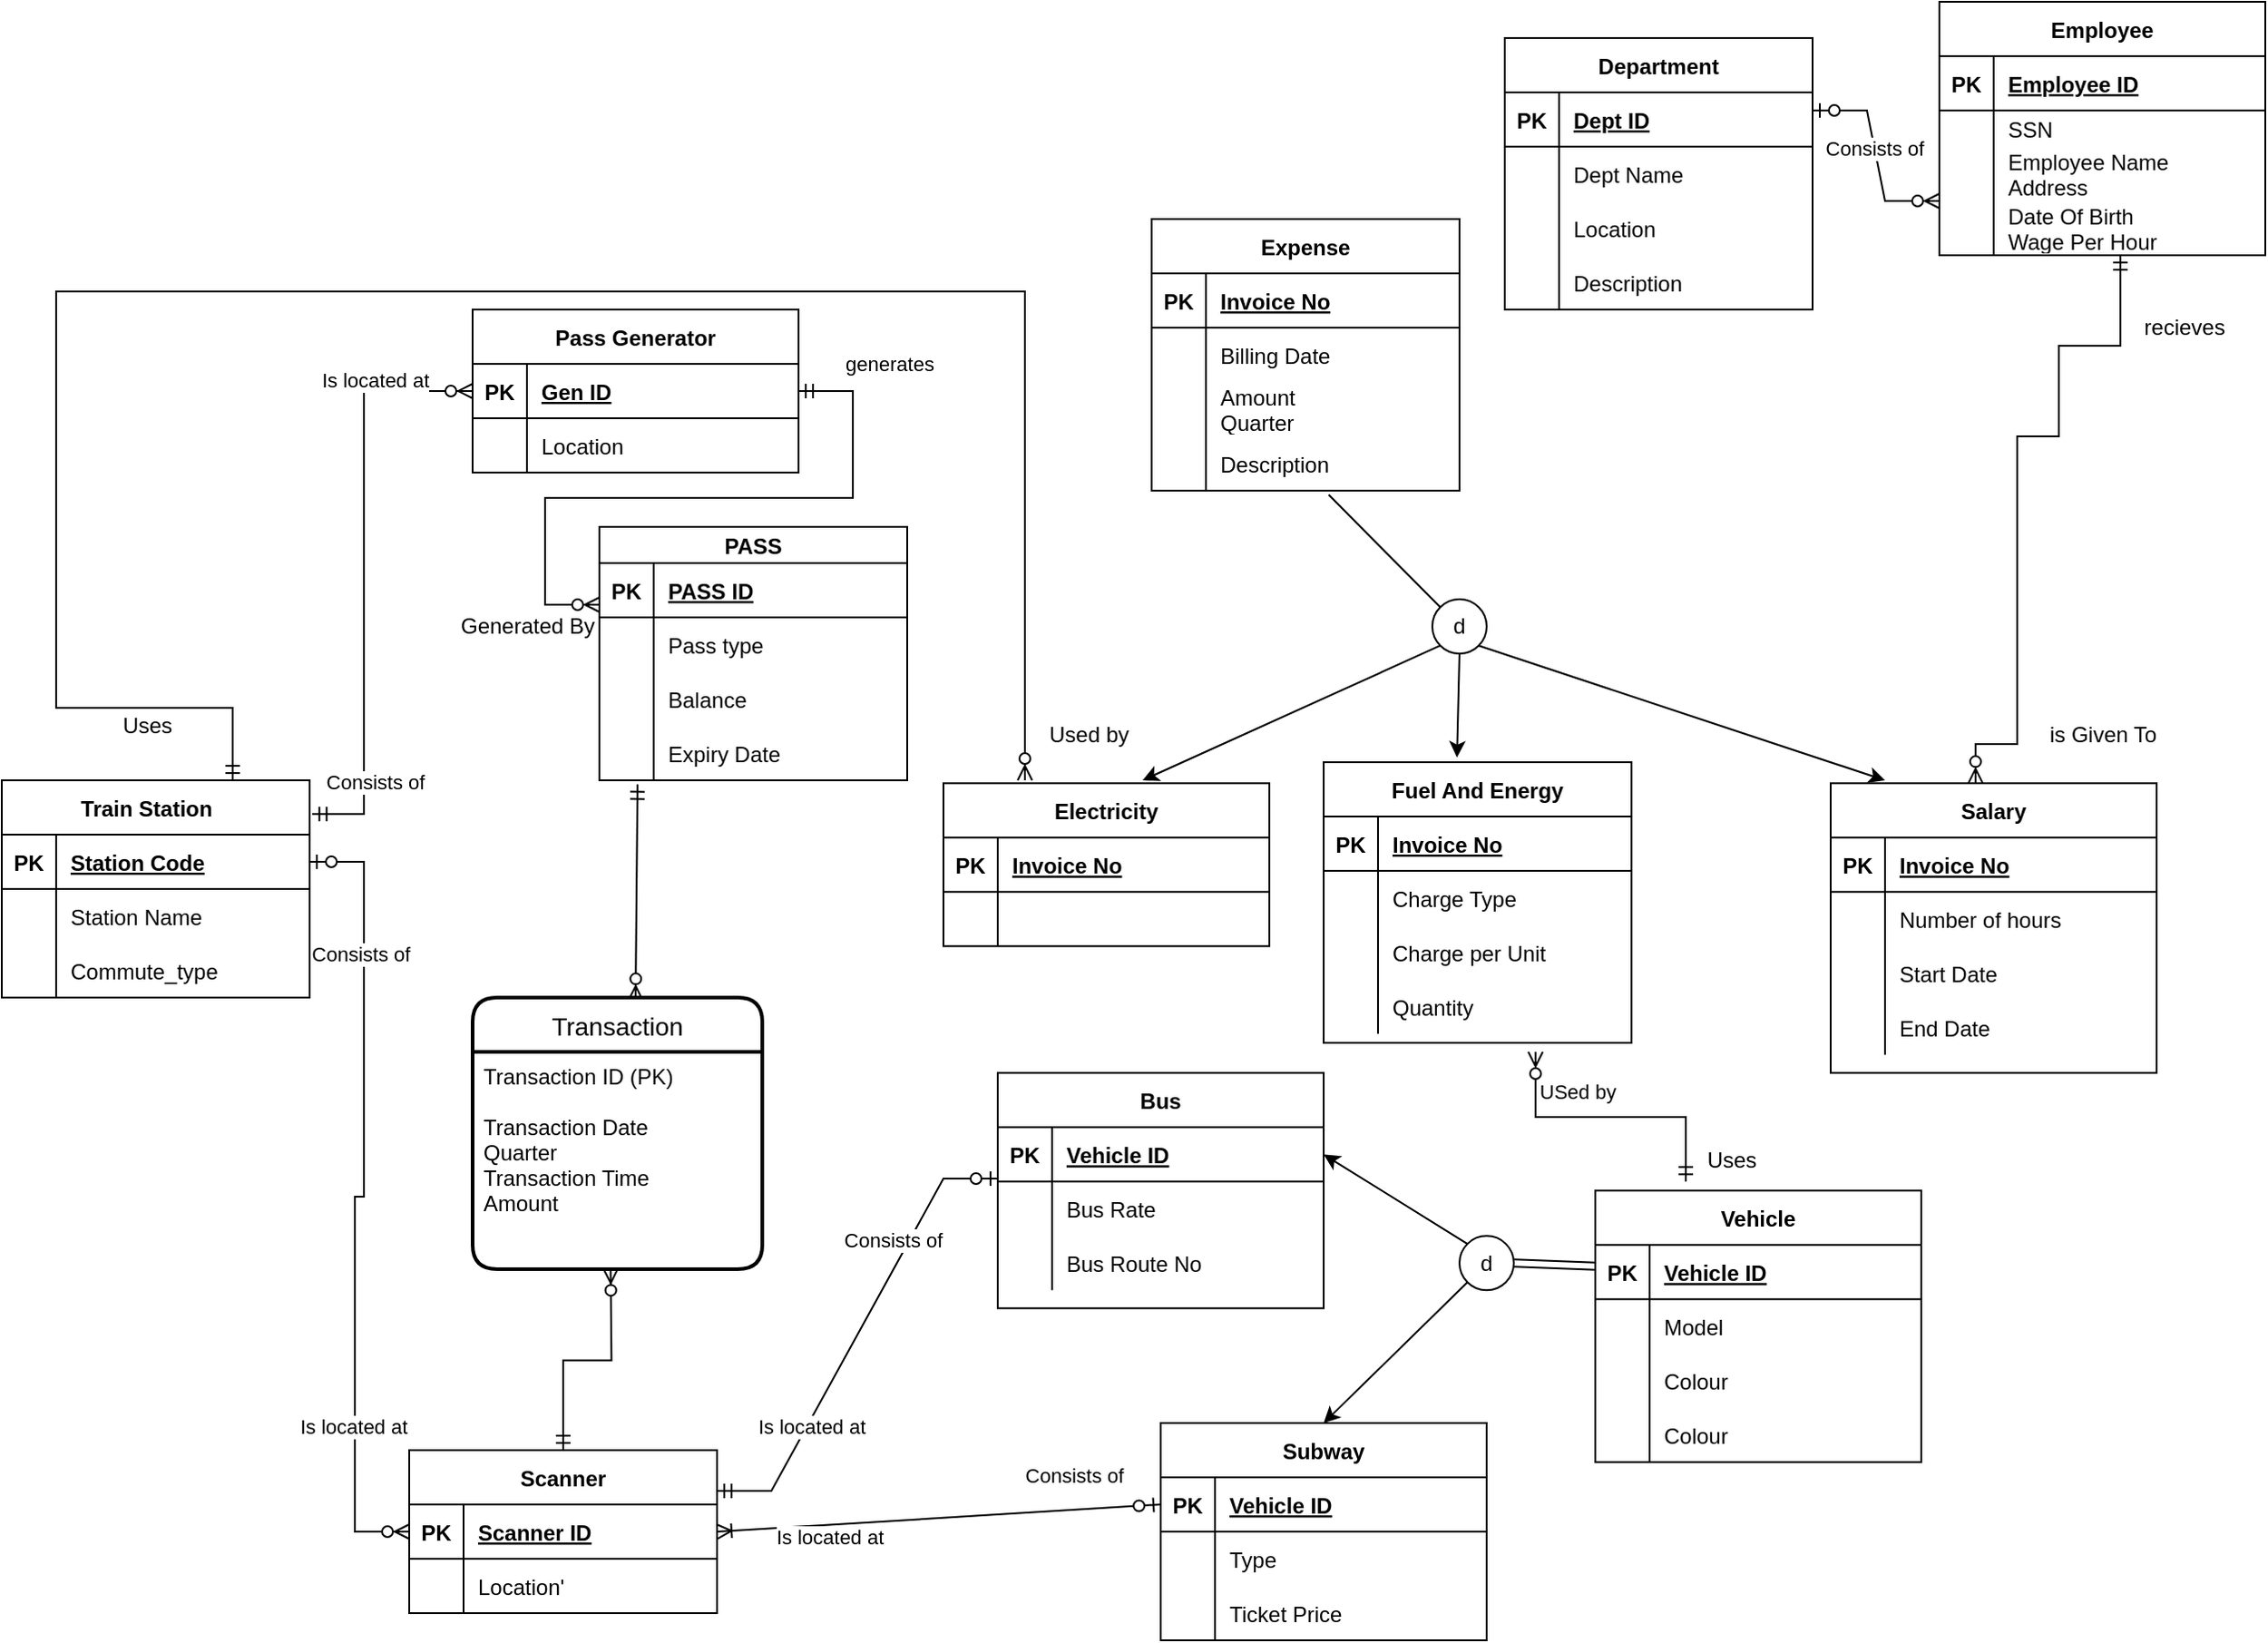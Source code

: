 <mxfile version="20.3.0" type="device"><diagram id="MUtLKr3-20ZVtyqjq_wn" name="Page-1"><mxGraphModel dx="1483" dy="2004" grid="1" gridSize="10" guides="1" tooltips="1" connect="1" arrows="1" fold="1" page="1" pageScale="1" pageWidth="850" pageHeight="1100" math="0" shadow="0"><root><mxCell id="0"/><mxCell id="1" parent="0"/><mxCell id="1leDtYwcJjPpXZIJ79AP-65" value="" style="edgeStyle=entityRelationEdgeStyle;fontSize=12;html=1;endArrow=ERzeroToMany;startArrow=ERzeroToOne;rounded=0;exitX=1;exitY=0.5;exitDx=0;exitDy=0;entryX=0;entryY=0.5;entryDx=0;entryDy=0;" edge="1" parent="1" target="1leDtYwcJjPpXZIJ79AP-230" source="1leDtYwcJjPpXZIJ79AP-217"><mxGeometry width="100" height="100" relative="1" as="geometry"><mxPoint x="110" y="-598.33" as="sourcePoint"/><mxPoint x="270" y="-310" as="targetPoint"/></mxGeometry></mxCell><mxCell id="1leDtYwcJjPpXZIJ79AP-66" value="" style="edgeStyle=entityRelationEdgeStyle;fontSize=12;html=1;endArrow=ERzeroToMany;startArrow=ERmandOne;rounded=0;exitX=1;exitY=0.5;exitDx=0;exitDy=0;" edge="1" parent="1" source="1leDtYwcJjPpXZIJ79AP-284"><mxGeometry width="100" height="100" relative="1" as="geometry"><mxPoint x="460" y="-728.33" as="sourcePoint"/><mxPoint x="360" y="-727" as="targetPoint"/></mxGeometry></mxCell><mxCell id="1leDtYwcJjPpXZIJ79AP-318" value="generates" style="edgeLabel;html=1;align=center;verticalAlign=middle;resizable=0;points=[];" vertex="1" connectable="0" parent="1leDtYwcJjPpXZIJ79AP-66"><mxGeometry x="-0.827" relative="1" as="geometry"><mxPoint x="20" y="-15" as="offset"/></mxGeometry></mxCell><mxCell id="1leDtYwcJjPpXZIJ79AP-68" value="" style="edgeStyle=orthogonalEdgeStyle;fontSize=12;html=1;endArrow=ERzeroToMany;startArrow=ERmandOne;rounded=0;entryX=0.566;entryY=0.99;entryDx=0;entryDy=0;exitX=0.5;exitY=0;exitDx=0;exitDy=0;entryPerimeter=0;" edge="1" parent="1" source="1leDtYwcJjPpXZIJ79AP-229"><mxGeometry width="100" height="100" relative="1" as="geometry"><mxPoint x="380" y="-350" as="sourcePoint"/><mxPoint x="366.22" y="-360.3" as="targetPoint"/></mxGeometry></mxCell><mxCell id="1leDtYwcJjPpXZIJ79AP-69" value="" style="edgeStyle=elbowEdgeStyle;fontSize=12;html=1;endArrow=ERzeroToMany;startArrow=ERmandOne;rounded=0;exitX=1.008;exitY=0.155;exitDx=0;exitDy=0;exitPerimeter=0;entryX=0;entryY=0.5;entryDx=0;entryDy=0;" edge="1" parent="1" target="1leDtYwcJjPpXZIJ79AP-284" source="1leDtYwcJjPpXZIJ79AP-216"><mxGeometry width="100" height="100" relative="1" as="geometry"><mxPoint x="110" y="-618.33" as="sourcePoint"/><mxPoint x="360" y="-738.33" as="targetPoint"/><Array as="points"><mxPoint x="230" y="-730"/><mxPoint x="320" y="-738.33"/><mxPoint x="300" y="-748.33"/><mxPoint x="210" y="-678.33"/></Array></mxGeometry></mxCell><mxCell id="1leDtYwcJjPpXZIJ79AP-316" value="Consists of" style="edgeLabel;html=1;align=center;verticalAlign=middle;resizable=0;points=[];" vertex="1" connectable="0" parent="1leDtYwcJjPpXZIJ79AP-69"><mxGeometry x="-0.801" y="-6" relative="1" as="geometry"><mxPoint y="-14" as="offset"/></mxGeometry></mxCell><mxCell id="1leDtYwcJjPpXZIJ79AP-317" value="Is located at" style="edgeLabel;html=1;align=center;verticalAlign=middle;resizable=0;points=[];" vertex="1" connectable="0" parent="1leDtYwcJjPpXZIJ79AP-69"><mxGeometry x="0.664" y="6" relative="1" as="geometry"><mxPoint as="offset"/></mxGeometry></mxCell><mxCell id="1leDtYwcJjPpXZIJ79AP-72" value="" style="edgeStyle=entityRelationEdgeStyle;fontSize=12;html=1;endArrow=ERzeroToOne;startArrow=ERmandOne;rounded=0;exitX=1;exitY=0.25;exitDx=0;exitDy=0;" edge="1" parent="1" source="1leDtYwcJjPpXZIJ79AP-229"><mxGeometry width="100" height="100" relative="1" as="geometry"><mxPoint x="430" y="-378.33" as="sourcePoint"/><mxPoint x="580" y="-410" as="targetPoint"/></mxGeometry></mxCell><mxCell id="1leDtYwcJjPpXZIJ79AP-73" value="" style="fontSize=12;html=1;endArrow=ERoneToMany;startArrow=ERzeroToOne;rounded=0;exitX=0;exitY=0.5;exitDx=0;exitDy=0;entryX=1;entryY=0.5;entryDx=0;entryDy=0;" edge="1" parent="1" source="1leDtYwcJjPpXZIJ79AP-257" target="1leDtYwcJjPpXZIJ79AP-230"><mxGeometry width="100" height="100" relative="1" as="geometry"><mxPoint x="700" y="-328.33" as="sourcePoint"/><mxPoint x="430" y="-358.33" as="targetPoint"/></mxGeometry></mxCell><mxCell id="1leDtYwcJjPpXZIJ79AP-74" value="d" style="ellipse;whiteSpace=wrap;html=1;aspect=fixed;" vertex="1" parent="1"><mxGeometry x="835" y="-378.33" width="30" height="30" as="geometry"/></mxCell><mxCell id="1leDtYwcJjPpXZIJ79AP-75" value="" style="endArrow=classic;html=1;rounded=0;exitX=0;exitY=0;exitDx=0;exitDy=0;entryX=1;entryY=0.5;entryDx=0;entryDy=0;" edge="1" parent="1" source="1leDtYwcJjPpXZIJ79AP-74" target="1leDtYwcJjPpXZIJ79AP-270"><mxGeometry width="50" height="50" relative="1" as="geometry"><mxPoint x="560" y="-488.33" as="sourcePoint"/><mxPoint x="800" y="-448.33" as="targetPoint"/></mxGeometry></mxCell><mxCell id="1leDtYwcJjPpXZIJ79AP-76" value="" style="endArrow=classic;html=1;rounded=0;exitX=0;exitY=1;exitDx=0;exitDy=0;entryX=0.5;entryY=0;entryDx=0;entryDy=0;" edge="1" parent="1" source="1leDtYwcJjPpXZIJ79AP-74" target="1leDtYwcJjPpXZIJ79AP-256"><mxGeometry width="50" height="50" relative="1" as="geometry"><mxPoint x="844.393" y="-388.937" as="sourcePoint"/><mxPoint x="780" y="-280" as="targetPoint"/></mxGeometry></mxCell><mxCell id="1leDtYwcJjPpXZIJ79AP-77" value="" style="shape=link;html=1;rounded=0;exitX=1;exitY=0.5;exitDx=0;exitDy=0;" edge="1" parent="1" source="1leDtYwcJjPpXZIJ79AP-74" target="1leDtYwcJjPpXZIJ79AP-243"><mxGeometry width="100" relative="1" as="geometry"><mxPoint x="530" y="-518.33" as="sourcePoint"/><mxPoint x="910" y="-388.33" as="targetPoint"/></mxGeometry></mxCell><mxCell id="1leDtYwcJjPpXZIJ79AP-84" style="edgeStyle=elbowEdgeStyle;rounded=0;orthogonalLoop=1;jettySize=auto;html=1;exitX=0.5;exitY=1;exitDx=0;exitDy=0;" edge="1" parent="1"><mxGeometry relative="1" as="geometry"><mxPoint x="1070" y="-590" as="sourcePoint"/><mxPoint x="1069.857" y="-590" as="targetPoint"/></mxGeometry></mxCell><mxCell id="1leDtYwcJjPpXZIJ79AP-85" value="" style="edgeStyle=orthogonalEdgeStyle;fontSize=12;html=1;endArrow=ERzeroToMany;startArrow=ERmandOne;rounded=0;" edge="1" parent="1" source="1leDtYwcJjPpXZIJ79AP-120" target="1leDtYwcJjPpXZIJ79AP-174"><mxGeometry width="100" height="100" relative="1" as="geometry"><mxPoint x="1200" y="-910" as="sourcePoint"/><mxPoint x="1130" y="-630" as="targetPoint"/><Array as="points"><mxPoint x="1200" y="-870"/><mxPoint x="1166" y="-870"/><mxPoint x="1166" y="-820"/><mxPoint x="1143" y="-820"/><mxPoint x="1143" y="-650"/><mxPoint x="1120" y="-650"/></Array></mxGeometry></mxCell><mxCell id="1leDtYwcJjPpXZIJ79AP-86" value="d" style="ellipse;whiteSpace=wrap;html=1;aspect=fixed;" vertex="1" parent="1"><mxGeometry x="820" y="-730" width="30" height="30" as="geometry"/></mxCell><mxCell id="1leDtYwcJjPpXZIJ79AP-87" value="" style="endArrow=classic;html=1;rounded=0;exitX=0.5;exitY=1;exitDx=0;exitDy=0;entryX=0.433;entryY=-0.017;entryDx=0;entryDy=0;entryPerimeter=0;" edge="1" parent="1" source="1leDtYwcJjPpXZIJ79AP-86" target="1leDtYwcJjPpXZIJ79AP-161"><mxGeometry width="50" height="50" relative="1" as="geometry"><mxPoint x="1080" y="-760" as="sourcePoint"/><mxPoint x="850" y="-630" as="targetPoint"/></mxGeometry></mxCell><mxCell id="1leDtYwcJjPpXZIJ79AP-88" value="" style="endArrow=classic;html=1;rounded=0;exitX=0;exitY=1;exitDx=0;exitDy=0;" edge="1" parent="1" source="1leDtYwcJjPpXZIJ79AP-86"><mxGeometry width="50" height="50" relative="1" as="geometry"><mxPoint x="1080" y="-760" as="sourcePoint"/><mxPoint x="660" y="-630" as="targetPoint"/></mxGeometry></mxCell><mxCell id="1leDtYwcJjPpXZIJ79AP-89" value="" style="endArrow=classic;html=1;rounded=0;exitX=1;exitY=1;exitDx=0;exitDy=0;entryX=0.5;entryY=0;entryDx=0;entryDy=0;" edge="1" parent="1" source="1leDtYwcJjPpXZIJ79AP-86"><mxGeometry width="50" height="50" relative="1" as="geometry"><mxPoint x="845" y="-690" as="sourcePoint"/><mxPoint x="1070" y="-630" as="targetPoint"/></mxGeometry></mxCell><mxCell id="1leDtYwcJjPpXZIJ79AP-90" value="" style="endArrow=none;html=1;rounded=0;entryX=0.575;entryY=1.076;entryDx=0;entryDy=0;entryPerimeter=0;exitX=0;exitY=0;exitDx=0;exitDy=0;" edge="1" parent="1" source="1leDtYwcJjPpXZIJ79AP-86" target="1leDtYwcJjPpXZIJ79AP-145"><mxGeometry width="50" height="50" relative="1" as="geometry"><mxPoint x="780" y="-720" as="sourcePoint"/><mxPoint x="840" y="-790" as="targetPoint"/></mxGeometry></mxCell><mxCell id="1leDtYwcJjPpXZIJ79AP-91" value="" style="edgeStyle=orthogonalEdgeStyle;fontSize=12;html=1;endArrow=ERzeroToMany;startArrow=ERmandOne;rounded=0;exitX=0.75;exitY=0;exitDx=0;exitDy=0;entryX=0.25;entryY=0;entryDx=0;entryDy=0;" edge="1" parent="1" source="1leDtYwcJjPpXZIJ79AP-216"><mxGeometry width="100" height="100" relative="1" as="geometry"><mxPoint x="60" y="-628.33" as="sourcePoint"/><mxPoint x="595" y="-630" as="targetPoint"/><Array as="points"><mxPoint x="158" y="-670"/><mxPoint x="60" y="-670"/><mxPoint x="60" y="-900"/><mxPoint x="595" y="-900"/></Array></mxGeometry></mxCell><mxCell id="1leDtYwcJjPpXZIJ79AP-92" value="" style="fontSize=12;html=1;endArrow=ERzeroToMany;startArrow=ERmandOne;rounded=0;edgeStyle=elbowEdgeStyle;elbow=vertical;" edge="1" parent="1"><mxGeometry width="100" height="100" relative="1" as="geometry"><mxPoint x="960" y="-408.33" as="sourcePoint"/><mxPoint x="877" y="-480" as="targetPoint"/></mxGeometry></mxCell><mxCell id="1leDtYwcJjPpXZIJ79AP-312" value="USed by" style="edgeLabel;html=1;align=center;verticalAlign=middle;resizable=0;points=[];" vertex="1" connectable="0" parent="1leDtYwcJjPpXZIJ79AP-92"><mxGeometry x="0.712" y="-5" relative="1" as="geometry"><mxPoint x="18" as="offset"/></mxGeometry></mxCell><mxCell id="1leDtYwcJjPpXZIJ79AP-93" value="" style="edgeStyle=entityRelationEdgeStyle;fontSize=12;html=1;endArrow=ERzeroToMany;startArrow=ERzeroToOne;rounded=0;elbow=vertical;exitX=1;exitY=0.5;exitDx=0;exitDy=0;entryX=0;entryY=0.75;entryDx=0;entryDy=0;" edge="1" parent="1"><mxGeometry width="100" height="100" relative="1" as="geometry"><mxPoint x="1030" y="-1000" as="sourcePoint"/><mxPoint x="1100" y="-950" as="targetPoint"/></mxGeometry></mxCell><mxCell id="1leDtYwcJjPpXZIJ79AP-309" value="Consists of" style="edgeLabel;html=1;align=center;verticalAlign=middle;resizable=0;points=[];" vertex="1" connectable="0" parent="1leDtYwcJjPpXZIJ79AP-93"><mxGeometry x="-0.075" relative="1" as="geometry"><mxPoint as="offset"/></mxGeometry></mxCell><mxCell id="1leDtYwcJjPpXZIJ79AP-94" value="" style="fontSize=12;html=1;endArrow=ERzeroToMany;startArrow=ERmandOne;rounded=0;entryX=0.5;entryY=0;entryDx=0;entryDy=0;exitX=0.124;exitY=1.076;exitDx=0;exitDy=0;exitPerimeter=0;" edge="1" parent="1" source="1leDtYwcJjPpXZIJ79AP-306"><mxGeometry width="100" height="100" relative="1" as="geometry"><mxPoint x="485" y="-588.33" as="sourcePoint"/><mxPoint x="380" y="-508.33" as="targetPoint"/></mxGeometry></mxCell><mxCell id="1leDtYwcJjPpXZIJ79AP-97" value="Department" style="shape=table;startSize=30;container=1;collapsible=1;childLayout=tableLayout;fixedRows=1;rowLines=0;fontStyle=1;align=center;resizeLast=1;" vertex="1" parent="1"><mxGeometry x="860" y="-1040" width="170" height="150" as="geometry"/></mxCell><mxCell id="1leDtYwcJjPpXZIJ79AP-98" value="" style="shape=tableRow;horizontal=0;startSize=0;swimlaneHead=0;swimlaneBody=0;fillColor=none;collapsible=0;dropTarget=0;points=[[0,0.5],[1,0.5]];portConstraint=eastwest;top=0;left=0;right=0;bottom=1;" vertex="1" parent="1leDtYwcJjPpXZIJ79AP-97"><mxGeometry y="30" width="170" height="30" as="geometry"/></mxCell><mxCell id="1leDtYwcJjPpXZIJ79AP-99" value="PK" style="shape=partialRectangle;connectable=0;fillColor=none;top=0;left=0;bottom=0;right=0;fontStyle=1;overflow=hidden;" vertex="1" parent="1leDtYwcJjPpXZIJ79AP-98"><mxGeometry width="30" height="30" as="geometry"><mxRectangle width="30" height="30" as="alternateBounds"/></mxGeometry></mxCell><mxCell id="1leDtYwcJjPpXZIJ79AP-100" value="Dept ID" style="shape=partialRectangle;connectable=0;fillColor=none;top=0;left=0;bottom=0;right=0;align=left;spacingLeft=6;fontStyle=5;overflow=hidden;" vertex="1" parent="1leDtYwcJjPpXZIJ79AP-98"><mxGeometry x="30" width="140" height="30" as="geometry"><mxRectangle width="140" height="30" as="alternateBounds"/></mxGeometry></mxCell><mxCell id="1leDtYwcJjPpXZIJ79AP-101" value="" style="shape=tableRow;horizontal=0;startSize=0;swimlaneHead=0;swimlaneBody=0;fillColor=none;collapsible=0;dropTarget=0;points=[[0,0.5],[1,0.5]];portConstraint=eastwest;top=0;left=0;right=0;bottom=0;" vertex="1" parent="1leDtYwcJjPpXZIJ79AP-97"><mxGeometry y="60" width="170" height="30" as="geometry"/></mxCell><mxCell id="1leDtYwcJjPpXZIJ79AP-102" value="" style="shape=partialRectangle;connectable=0;fillColor=none;top=0;left=0;bottom=0;right=0;editable=1;overflow=hidden;" vertex="1" parent="1leDtYwcJjPpXZIJ79AP-101"><mxGeometry width="30" height="30" as="geometry"><mxRectangle width="30" height="30" as="alternateBounds"/></mxGeometry></mxCell><mxCell id="1leDtYwcJjPpXZIJ79AP-103" value="Dept Name" style="shape=partialRectangle;connectable=0;fillColor=none;top=0;left=0;bottom=0;right=0;align=left;spacingLeft=6;overflow=hidden;" vertex="1" parent="1leDtYwcJjPpXZIJ79AP-101"><mxGeometry x="30" width="140" height="30" as="geometry"><mxRectangle width="140" height="30" as="alternateBounds"/></mxGeometry></mxCell><mxCell id="1leDtYwcJjPpXZIJ79AP-104" value="" style="shape=tableRow;horizontal=0;startSize=0;swimlaneHead=0;swimlaneBody=0;fillColor=none;collapsible=0;dropTarget=0;points=[[0,0.5],[1,0.5]];portConstraint=eastwest;top=0;left=0;right=0;bottom=0;" vertex="1" parent="1leDtYwcJjPpXZIJ79AP-97"><mxGeometry y="90" width="170" height="30" as="geometry"/></mxCell><mxCell id="1leDtYwcJjPpXZIJ79AP-105" value="" style="shape=partialRectangle;connectable=0;fillColor=none;top=0;left=0;bottom=0;right=0;editable=1;overflow=hidden;" vertex="1" parent="1leDtYwcJjPpXZIJ79AP-104"><mxGeometry width="30" height="30" as="geometry"><mxRectangle width="30" height="30" as="alternateBounds"/></mxGeometry></mxCell><mxCell id="1leDtYwcJjPpXZIJ79AP-106" value="Location" style="shape=partialRectangle;connectable=0;fillColor=none;top=0;left=0;bottom=0;right=0;align=left;spacingLeft=6;overflow=hidden;" vertex="1" parent="1leDtYwcJjPpXZIJ79AP-104"><mxGeometry x="30" width="140" height="30" as="geometry"><mxRectangle width="140" height="30" as="alternateBounds"/></mxGeometry></mxCell><mxCell id="1leDtYwcJjPpXZIJ79AP-107" value="" style="shape=tableRow;horizontal=0;startSize=0;swimlaneHead=0;swimlaneBody=0;fillColor=none;collapsible=0;dropTarget=0;points=[[0,0.5],[1,0.5]];portConstraint=eastwest;top=0;left=0;right=0;bottom=0;" vertex="1" parent="1leDtYwcJjPpXZIJ79AP-97"><mxGeometry y="120" width="170" height="30" as="geometry"/></mxCell><mxCell id="1leDtYwcJjPpXZIJ79AP-108" value="" style="shape=partialRectangle;connectable=0;fillColor=none;top=0;left=0;bottom=0;right=0;editable=1;overflow=hidden;" vertex="1" parent="1leDtYwcJjPpXZIJ79AP-107"><mxGeometry width="30" height="30" as="geometry"><mxRectangle width="30" height="30" as="alternateBounds"/></mxGeometry></mxCell><mxCell id="1leDtYwcJjPpXZIJ79AP-109" value="Description" style="shape=partialRectangle;connectable=0;fillColor=none;top=0;left=0;bottom=0;right=0;align=left;spacingLeft=6;overflow=hidden;" vertex="1" parent="1leDtYwcJjPpXZIJ79AP-107"><mxGeometry x="30" width="140" height="30" as="geometry"><mxRectangle width="140" height="30" as="alternateBounds"/></mxGeometry></mxCell><mxCell id="1leDtYwcJjPpXZIJ79AP-110" value="Employee" style="shape=table;startSize=30;container=1;collapsible=1;childLayout=tableLayout;fixedRows=1;rowLines=0;fontStyle=1;align=center;resizeLast=1;" vertex="1" parent="1"><mxGeometry x="1100" y="-1060" width="180" height="140" as="geometry"/></mxCell><mxCell id="1leDtYwcJjPpXZIJ79AP-111" value="" style="shape=tableRow;horizontal=0;startSize=0;swimlaneHead=0;swimlaneBody=0;fillColor=none;collapsible=0;dropTarget=0;points=[[0,0.5],[1,0.5]];portConstraint=eastwest;top=0;left=0;right=0;bottom=1;" vertex="1" parent="1leDtYwcJjPpXZIJ79AP-110"><mxGeometry y="30" width="180" height="30" as="geometry"/></mxCell><mxCell id="1leDtYwcJjPpXZIJ79AP-112" value="PK" style="shape=partialRectangle;connectable=0;fillColor=none;top=0;left=0;bottom=0;right=0;fontStyle=1;overflow=hidden;" vertex="1" parent="1leDtYwcJjPpXZIJ79AP-111"><mxGeometry width="30" height="30" as="geometry"><mxRectangle width="30" height="30" as="alternateBounds"/></mxGeometry></mxCell><mxCell id="1leDtYwcJjPpXZIJ79AP-113" value="Employee ID" style="shape=partialRectangle;connectable=0;fillColor=none;top=0;left=0;bottom=0;right=0;align=left;spacingLeft=6;fontStyle=5;overflow=hidden;" vertex="1" parent="1leDtYwcJjPpXZIJ79AP-111"><mxGeometry x="30" width="150" height="30" as="geometry"><mxRectangle width="150" height="30" as="alternateBounds"/></mxGeometry></mxCell><mxCell id="1leDtYwcJjPpXZIJ79AP-114" value="" style="shape=tableRow;horizontal=0;startSize=0;swimlaneHead=0;swimlaneBody=0;fillColor=none;collapsible=0;dropTarget=0;points=[[0,0.5],[1,0.5]];portConstraint=eastwest;top=0;left=0;right=0;bottom=0;" vertex="1" parent="1leDtYwcJjPpXZIJ79AP-110"><mxGeometry y="60" width="180" height="20" as="geometry"/></mxCell><mxCell id="1leDtYwcJjPpXZIJ79AP-115" value="" style="shape=partialRectangle;connectable=0;fillColor=none;top=0;left=0;bottom=0;right=0;editable=1;overflow=hidden;" vertex="1" parent="1leDtYwcJjPpXZIJ79AP-114"><mxGeometry width="30" height="20" as="geometry"><mxRectangle width="30" height="20" as="alternateBounds"/></mxGeometry></mxCell><mxCell id="1leDtYwcJjPpXZIJ79AP-116" value="SSN" style="shape=partialRectangle;connectable=0;fillColor=none;top=0;left=0;bottom=0;right=0;align=left;spacingLeft=6;overflow=hidden;" vertex="1" parent="1leDtYwcJjPpXZIJ79AP-114"><mxGeometry x="30" width="150" height="20" as="geometry"><mxRectangle width="150" height="20" as="alternateBounds"/></mxGeometry></mxCell><mxCell id="1leDtYwcJjPpXZIJ79AP-117" value="" style="shape=tableRow;horizontal=0;startSize=0;swimlaneHead=0;swimlaneBody=0;fillColor=none;collapsible=0;dropTarget=0;points=[[0,0.5],[1,0.5]];portConstraint=eastwest;top=0;left=0;right=0;bottom=0;" vertex="1" parent="1leDtYwcJjPpXZIJ79AP-110"><mxGeometry y="80" width="180" height="30" as="geometry"/></mxCell><mxCell id="1leDtYwcJjPpXZIJ79AP-118" value="" style="shape=partialRectangle;connectable=0;fillColor=none;top=0;left=0;bottom=0;right=0;editable=1;overflow=hidden;" vertex="1" parent="1leDtYwcJjPpXZIJ79AP-117"><mxGeometry width="30" height="30" as="geometry"><mxRectangle width="30" height="30" as="alternateBounds"/></mxGeometry></mxCell><mxCell id="1leDtYwcJjPpXZIJ79AP-119" value="Employee Name&#10;Address" style="shape=partialRectangle;connectable=0;fillColor=none;top=0;left=0;bottom=0;right=0;align=left;spacingLeft=6;overflow=hidden;" vertex="1" parent="1leDtYwcJjPpXZIJ79AP-117"><mxGeometry x="30" width="150" height="30" as="geometry"><mxRectangle width="150" height="30" as="alternateBounds"/></mxGeometry></mxCell><mxCell id="1leDtYwcJjPpXZIJ79AP-120" value="" style="shape=tableRow;horizontal=0;startSize=0;swimlaneHead=0;swimlaneBody=0;fillColor=none;collapsible=0;dropTarget=0;points=[[0,0.5],[1,0.5]];portConstraint=eastwest;top=0;left=0;right=0;bottom=0;" vertex="1" parent="1leDtYwcJjPpXZIJ79AP-110"><mxGeometry y="110" width="180" height="30" as="geometry"/></mxCell><mxCell id="1leDtYwcJjPpXZIJ79AP-121" value="" style="shape=partialRectangle;connectable=0;fillColor=none;top=0;left=0;bottom=0;right=0;editable=1;overflow=hidden;" vertex="1" parent="1leDtYwcJjPpXZIJ79AP-120"><mxGeometry width="30" height="30" as="geometry"><mxRectangle width="30" height="30" as="alternateBounds"/></mxGeometry></mxCell><mxCell id="1leDtYwcJjPpXZIJ79AP-122" value="Date Of Birth&#10;Wage Per Hour" style="shape=partialRectangle;connectable=0;fillColor=none;top=0;left=0;bottom=0;right=0;align=left;spacingLeft=6;overflow=hidden;" vertex="1" parent="1leDtYwcJjPpXZIJ79AP-120"><mxGeometry x="30" width="150" height="30" as="geometry"><mxRectangle width="150" height="30" as="alternateBounds"/></mxGeometry></mxCell><mxCell id="1leDtYwcJjPpXZIJ79AP-135" value="Expense" style="shape=table;startSize=30;container=1;collapsible=1;childLayout=tableLayout;fixedRows=1;rowLines=0;fontStyle=1;align=center;resizeLast=1;" vertex="1" parent="1"><mxGeometry x="665" y="-940" width="170" height="150" as="geometry"/></mxCell><mxCell id="1leDtYwcJjPpXZIJ79AP-136" value="" style="shape=tableRow;horizontal=0;startSize=0;swimlaneHead=0;swimlaneBody=0;fillColor=none;collapsible=0;dropTarget=0;points=[[0,0.5],[1,0.5]];portConstraint=eastwest;top=0;left=0;right=0;bottom=1;" vertex="1" parent="1leDtYwcJjPpXZIJ79AP-135"><mxGeometry y="30" width="170" height="30" as="geometry"/></mxCell><mxCell id="1leDtYwcJjPpXZIJ79AP-137" value="PK" style="shape=partialRectangle;connectable=0;fillColor=none;top=0;left=0;bottom=0;right=0;fontStyle=1;overflow=hidden;" vertex="1" parent="1leDtYwcJjPpXZIJ79AP-136"><mxGeometry width="30" height="30" as="geometry"><mxRectangle width="30" height="30" as="alternateBounds"/></mxGeometry></mxCell><mxCell id="1leDtYwcJjPpXZIJ79AP-138" value="Invoice No" style="shape=partialRectangle;connectable=0;fillColor=none;top=0;left=0;bottom=0;right=0;align=left;spacingLeft=6;fontStyle=5;overflow=hidden;" vertex="1" parent="1leDtYwcJjPpXZIJ79AP-136"><mxGeometry x="30" width="140" height="30" as="geometry"><mxRectangle width="140" height="30" as="alternateBounds"/></mxGeometry></mxCell><mxCell id="1leDtYwcJjPpXZIJ79AP-139" value="" style="shape=tableRow;horizontal=0;startSize=0;swimlaneHead=0;swimlaneBody=0;fillColor=none;collapsible=0;dropTarget=0;points=[[0,0.5],[1,0.5]];portConstraint=eastwest;top=0;left=0;right=0;bottom=0;" vertex="1" parent="1leDtYwcJjPpXZIJ79AP-135"><mxGeometry y="60" width="170" height="30" as="geometry"/></mxCell><mxCell id="1leDtYwcJjPpXZIJ79AP-140" value="" style="shape=partialRectangle;connectable=0;fillColor=none;top=0;left=0;bottom=0;right=0;editable=1;overflow=hidden;" vertex="1" parent="1leDtYwcJjPpXZIJ79AP-139"><mxGeometry width="30" height="30" as="geometry"><mxRectangle width="30" height="30" as="alternateBounds"/></mxGeometry></mxCell><mxCell id="1leDtYwcJjPpXZIJ79AP-141" value="Billing Date" style="shape=partialRectangle;connectable=0;fillColor=none;top=0;left=0;bottom=0;right=0;align=left;spacingLeft=6;overflow=hidden;" vertex="1" parent="1leDtYwcJjPpXZIJ79AP-139"><mxGeometry x="30" width="140" height="30" as="geometry"><mxRectangle width="140" height="30" as="alternateBounds"/></mxGeometry></mxCell><mxCell id="1leDtYwcJjPpXZIJ79AP-142" value="" style="shape=tableRow;horizontal=0;startSize=0;swimlaneHead=0;swimlaneBody=0;fillColor=none;collapsible=0;dropTarget=0;points=[[0,0.5],[1,0.5]];portConstraint=eastwest;top=0;left=0;right=0;bottom=0;" vertex="1" parent="1leDtYwcJjPpXZIJ79AP-135"><mxGeometry y="90" width="170" height="30" as="geometry"/></mxCell><mxCell id="1leDtYwcJjPpXZIJ79AP-143" value="" style="shape=partialRectangle;connectable=0;fillColor=none;top=0;left=0;bottom=0;right=0;editable=1;overflow=hidden;" vertex="1" parent="1leDtYwcJjPpXZIJ79AP-142"><mxGeometry width="30" height="30" as="geometry"><mxRectangle width="30" height="30" as="alternateBounds"/></mxGeometry></mxCell><mxCell id="1leDtYwcJjPpXZIJ79AP-144" value="Amount&#10;Quarter" style="shape=partialRectangle;connectable=0;fillColor=none;top=0;left=0;bottom=0;right=0;align=left;spacingLeft=6;overflow=hidden;" vertex="1" parent="1leDtYwcJjPpXZIJ79AP-142"><mxGeometry x="30" width="140" height="30" as="geometry"><mxRectangle width="140" height="30" as="alternateBounds"/></mxGeometry></mxCell><mxCell id="1leDtYwcJjPpXZIJ79AP-145" value="" style="shape=tableRow;horizontal=0;startSize=0;swimlaneHead=0;swimlaneBody=0;fillColor=none;collapsible=0;dropTarget=0;points=[[0,0.5],[1,0.5]];portConstraint=eastwest;top=0;left=0;right=0;bottom=0;" vertex="1" parent="1leDtYwcJjPpXZIJ79AP-135"><mxGeometry y="120" width="170" height="30" as="geometry"/></mxCell><mxCell id="1leDtYwcJjPpXZIJ79AP-146" value="" style="shape=partialRectangle;connectable=0;fillColor=none;top=0;left=0;bottom=0;right=0;editable=1;overflow=hidden;" vertex="1" parent="1leDtYwcJjPpXZIJ79AP-145"><mxGeometry width="30" height="30" as="geometry"><mxRectangle width="30" height="30" as="alternateBounds"/></mxGeometry></mxCell><mxCell id="1leDtYwcJjPpXZIJ79AP-147" value="Description" style="shape=partialRectangle;connectable=0;fillColor=none;top=0;left=0;bottom=0;right=0;align=left;spacingLeft=6;overflow=hidden;" vertex="1" parent="1leDtYwcJjPpXZIJ79AP-145"><mxGeometry x="30" width="140" height="30" as="geometry"><mxRectangle width="140" height="30" as="alternateBounds"/></mxGeometry></mxCell><mxCell id="1leDtYwcJjPpXZIJ79AP-148" value="Electricity" style="shape=table;startSize=30;container=1;collapsible=1;childLayout=tableLayout;fixedRows=1;rowLines=0;fontStyle=1;align=center;resizeLast=1;" vertex="1" parent="1"><mxGeometry x="550" y="-628.33" width="180" height="90" as="geometry"/></mxCell><mxCell id="1leDtYwcJjPpXZIJ79AP-149" value="" style="shape=tableRow;horizontal=0;startSize=0;swimlaneHead=0;swimlaneBody=0;fillColor=none;collapsible=0;dropTarget=0;points=[[0,0.5],[1,0.5]];portConstraint=eastwest;top=0;left=0;right=0;bottom=1;" vertex="1" parent="1leDtYwcJjPpXZIJ79AP-148"><mxGeometry y="30" width="180" height="30" as="geometry"/></mxCell><mxCell id="1leDtYwcJjPpXZIJ79AP-150" value="PK" style="shape=partialRectangle;connectable=0;fillColor=none;top=0;left=0;bottom=0;right=0;fontStyle=1;overflow=hidden;" vertex="1" parent="1leDtYwcJjPpXZIJ79AP-149"><mxGeometry width="30" height="30" as="geometry"><mxRectangle width="30" height="30" as="alternateBounds"/></mxGeometry></mxCell><mxCell id="1leDtYwcJjPpXZIJ79AP-151" value="Invoice No" style="shape=partialRectangle;connectable=0;fillColor=none;top=0;left=0;bottom=0;right=0;align=left;spacingLeft=6;fontStyle=5;overflow=hidden;" vertex="1" parent="1leDtYwcJjPpXZIJ79AP-149"><mxGeometry x="30" width="150" height="30" as="geometry"><mxRectangle width="150" height="30" as="alternateBounds"/></mxGeometry></mxCell><mxCell id="1leDtYwcJjPpXZIJ79AP-152" value="" style="shape=tableRow;horizontal=0;startSize=0;swimlaneHead=0;swimlaneBody=0;fillColor=none;collapsible=0;dropTarget=0;points=[[0,0.5],[1,0.5]];portConstraint=eastwest;top=0;left=0;right=0;bottom=0;" vertex="1" parent="1leDtYwcJjPpXZIJ79AP-148"><mxGeometry y="60" width="180" height="30" as="geometry"/></mxCell><mxCell id="1leDtYwcJjPpXZIJ79AP-153" value="" style="shape=partialRectangle;connectable=0;fillColor=none;top=0;left=0;bottom=0;right=0;editable=1;overflow=hidden;" vertex="1" parent="1leDtYwcJjPpXZIJ79AP-152"><mxGeometry width="30" height="30" as="geometry"><mxRectangle width="30" height="30" as="alternateBounds"/></mxGeometry></mxCell><mxCell id="1leDtYwcJjPpXZIJ79AP-154" value="" style="shape=partialRectangle;connectable=0;fillColor=none;top=0;left=0;bottom=0;right=0;align=left;spacingLeft=6;overflow=hidden;" vertex="1" parent="1leDtYwcJjPpXZIJ79AP-152"><mxGeometry x="30" width="150" height="30" as="geometry"><mxRectangle width="150" height="30" as="alternateBounds"/></mxGeometry></mxCell><mxCell id="1leDtYwcJjPpXZIJ79AP-161" value="Fuel And Energy" style="shape=table;startSize=30;container=1;collapsible=1;childLayout=tableLayout;fixedRows=1;rowLines=0;fontStyle=1;align=center;resizeLast=1;" vertex="1" parent="1"><mxGeometry x="760" y="-640" width="170" height="155" as="geometry"/></mxCell><mxCell id="1leDtYwcJjPpXZIJ79AP-162" value="" style="shape=tableRow;horizontal=0;startSize=0;swimlaneHead=0;swimlaneBody=0;fillColor=none;collapsible=0;dropTarget=0;points=[[0,0.5],[1,0.5]];portConstraint=eastwest;top=0;left=0;right=0;bottom=1;" vertex="1" parent="1leDtYwcJjPpXZIJ79AP-161"><mxGeometry y="30" width="170" height="30" as="geometry"/></mxCell><mxCell id="1leDtYwcJjPpXZIJ79AP-163" value="PK" style="shape=partialRectangle;connectable=0;fillColor=none;top=0;left=0;bottom=0;right=0;fontStyle=1;overflow=hidden;" vertex="1" parent="1leDtYwcJjPpXZIJ79AP-162"><mxGeometry width="30" height="30" as="geometry"><mxRectangle width="30" height="30" as="alternateBounds"/></mxGeometry></mxCell><mxCell id="1leDtYwcJjPpXZIJ79AP-164" value="Invoice No" style="shape=partialRectangle;connectable=0;fillColor=none;top=0;left=0;bottom=0;right=0;align=left;spacingLeft=6;fontStyle=5;overflow=hidden;" vertex="1" parent="1leDtYwcJjPpXZIJ79AP-162"><mxGeometry x="30" width="140" height="30" as="geometry"><mxRectangle width="140" height="30" as="alternateBounds"/></mxGeometry></mxCell><mxCell id="1leDtYwcJjPpXZIJ79AP-165" value="" style="shape=tableRow;horizontal=0;startSize=0;swimlaneHead=0;swimlaneBody=0;fillColor=none;collapsible=0;dropTarget=0;points=[[0,0.5],[1,0.5]];portConstraint=eastwest;top=0;left=0;right=0;bottom=0;" vertex="1" parent="1leDtYwcJjPpXZIJ79AP-161"><mxGeometry y="60" width="170" height="30" as="geometry"/></mxCell><mxCell id="1leDtYwcJjPpXZIJ79AP-166" value="" style="shape=partialRectangle;connectable=0;fillColor=none;top=0;left=0;bottom=0;right=0;editable=1;overflow=hidden;" vertex="1" parent="1leDtYwcJjPpXZIJ79AP-165"><mxGeometry width="30" height="30" as="geometry"><mxRectangle width="30" height="30" as="alternateBounds"/></mxGeometry></mxCell><mxCell id="1leDtYwcJjPpXZIJ79AP-167" value="Charge Type" style="shape=partialRectangle;connectable=0;fillColor=none;top=0;left=0;bottom=0;right=0;align=left;spacingLeft=6;overflow=hidden;" vertex="1" parent="1leDtYwcJjPpXZIJ79AP-165"><mxGeometry x="30" width="140" height="30" as="geometry"><mxRectangle width="140" height="30" as="alternateBounds"/></mxGeometry></mxCell><mxCell id="1leDtYwcJjPpXZIJ79AP-168" value="" style="shape=tableRow;horizontal=0;startSize=0;swimlaneHead=0;swimlaneBody=0;fillColor=none;collapsible=0;dropTarget=0;points=[[0,0.5],[1,0.5]];portConstraint=eastwest;top=0;left=0;right=0;bottom=0;" vertex="1" parent="1leDtYwcJjPpXZIJ79AP-161"><mxGeometry y="90" width="170" height="30" as="geometry"/></mxCell><mxCell id="1leDtYwcJjPpXZIJ79AP-169" value="" style="shape=partialRectangle;connectable=0;fillColor=none;top=0;left=0;bottom=0;right=0;editable=1;overflow=hidden;" vertex="1" parent="1leDtYwcJjPpXZIJ79AP-168"><mxGeometry width="30" height="30" as="geometry"><mxRectangle width="30" height="30" as="alternateBounds"/></mxGeometry></mxCell><mxCell id="1leDtYwcJjPpXZIJ79AP-170" value="Charge per Unit" style="shape=partialRectangle;connectable=0;fillColor=none;top=0;left=0;bottom=0;right=0;align=left;spacingLeft=6;overflow=hidden;" vertex="1" parent="1leDtYwcJjPpXZIJ79AP-168"><mxGeometry x="30" width="140" height="30" as="geometry"><mxRectangle width="140" height="30" as="alternateBounds"/></mxGeometry></mxCell><mxCell id="1leDtYwcJjPpXZIJ79AP-171" value="" style="shape=tableRow;horizontal=0;startSize=0;swimlaneHead=0;swimlaneBody=0;fillColor=none;collapsible=0;dropTarget=0;points=[[0,0.5],[1,0.5]];portConstraint=eastwest;top=0;left=0;right=0;bottom=0;" vertex="1" parent="1leDtYwcJjPpXZIJ79AP-161"><mxGeometry y="120" width="170" height="30" as="geometry"/></mxCell><mxCell id="1leDtYwcJjPpXZIJ79AP-172" value="" style="shape=partialRectangle;connectable=0;fillColor=none;top=0;left=0;bottom=0;right=0;editable=1;overflow=hidden;" vertex="1" parent="1leDtYwcJjPpXZIJ79AP-171"><mxGeometry width="30" height="30" as="geometry"><mxRectangle width="30" height="30" as="alternateBounds"/></mxGeometry></mxCell><mxCell id="1leDtYwcJjPpXZIJ79AP-173" value="Quantity" style="shape=partialRectangle;connectable=0;fillColor=none;top=0;left=0;bottom=0;right=0;align=left;spacingLeft=6;overflow=hidden;" vertex="1" parent="1leDtYwcJjPpXZIJ79AP-171"><mxGeometry x="30" width="140" height="30" as="geometry"><mxRectangle width="140" height="30" as="alternateBounds"/></mxGeometry></mxCell><mxCell id="1leDtYwcJjPpXZIJ79AP-174" value="Salary" style="shape=table;startSize=30;container=1;collapsible=1;childLayout=tableLayout;fixedRows=1;rowLines=0;fontStyle=1;align=center;resizeLast=1;" vertex="1" parent="1"><mxGeometry x="1040" y="-628.33" width="180" height="160" as="geometry"/></mxCell><mxCell id="1leDtYwcJjPpXZIJ79AP-175" value="" style="shape=tableRow;horizontal=0;startSize=0;swimlaneHead=0;swimlaneBody=0;fillColor=none;collapsible=0;dropTarget=0;points=[[0,0.5],[1,0.5]];portConstraint=eastwest;top=0;left=0;right=0;bottom=1;" vertex="1" parent="1leDtYwcJjPpXZIJ79AP-174"><mxGeometry y="30" width="180" height="30" as="geometry"/></mxCell><mxCell id="1leDtYwcJjPpXZIJ79AP-176" value="PK" style="shape=partialRectangle;connectable=0;fillColor=none;top=0;left=0;bottom=0;right=0;fontStyle=1;overflow=hidden;" vertex="1" parent="1leDtYwcJjPpXZIJ79AP-175"><mxGeometry width="30" height="30" as="geometry"><mxRectangle width="30" height="30" as="alternateBounds"/></mxGeometry></mxCell><mxCell id="1leDtYwcJjPpXZIJ79AP-177" value="Invoice No" style="shape=partialRectangle;connectable=0;fillColor=none;top=0;left=0;bottom=0;right=0;align=left;spacingLeft=6;fontStyle=5;overflow=hidden;" vertex="1" parent="1leDtYwcJjPpXZIJ79AP-175"><mxGeometry x="30" width="150" height="30" as="geometry"><mxRectangle width="150" height="30" as="alternateBounds"/></mxGeometry></mxCell><mxCell id="1leDtYwcJjPpXZIJ79AP-178" value="" style="shape=tableRow;horizontal=0;startSize=0;swimlaneHead=0;swimlaneBody=0;fillColor=none;collapsible=0;dropTarget=0;points=[[0,0.5],[1,0.5]];portConstraint=eastwest;top=0;left=0;right=0;bottom=0;" vertex="1" parent="1leDtYwcJjPpXZIJ79AP-174"><mxGeometry y="60" width="180" height="30" as="geometry"/></mxCell><mxCell id="1leDtYwcJjPpXZIJ79AP-179" value="" style="shape=partialRectangle;connectable=0;fillColor=none;top=0;left=0;bottom=0;right=0;editable=1;overflow=hidden;" vertex="1" parent="1leDtYwcJjPpXZIJ79AP-178"><mxGeometry width="30" height="30" as="geometry"><mxRectangle width="30" height="30" as="alternateBounds"/></mxGeometry></mxCell><mxCell id="1leDtYwcJjPpXZIJ79AP-180" value="Number of hours" style="shape=partialRectangle;connectable=0;fillColor=none;top=0;left=0;bottom=0;right=0;align=left;spacingLeft=6;overflow=hidden;" vertex="1" parent="1leDtYwcJjPpXZIJ79AP-178"><mxGeometry x="30" width="150" height="30" as="geometry"><mxRectangle width="150" height="30" as="alternateBounds"/></mxGeometry></mxCell><mxCell id="1leDtYwcJjPpXZIJ79AP-181" value="" style="shape=tableRow;horizontal=0;startSize=0;swimlaneHead=0;swimlaneBody=0;fillColor=none;collapsible=0;dropTarget=0;points=[[0,0.5],[1,0.5]];portConstraint=eastwest;top=0;left=0;right=0;bottom=0;" vertex="1" parent="1leDtYwcJjPpXZIJ79AP-174"><mxGeometry y="90" width="180" height="30" as="geometry"/></mxCell><mxCell id="1leDtYwcJjPpXZIJ79AP-182" value="" style="shape=partialRectangle;connectable=0;fillColor=none;top=0;left=0;bottom=0;right=0;editable=1;overflow=hidden;" vertex="1" parent="1leDtYwcJjPpXZIJ79AP-181"><mxGeometry width="30" height="30" as="geometry"><mxRectangle width="30" height="30" as="alternateBounds"/></mxGeometry></mxCell><mxCell id="1leDtYwcJjPpXZIJ79AP-183" value="Start Date" style="shape=partialRectangle;connectable=0;fillColor=none;top=0;left=0;bottom=0;right=0;align=left;spacingLeft=6;overflow=hidden;" vertex="1" parent="1leDtYwcJjPpXZIJ79AP-181"><mxGeometry x="30" width="150" height="30" as="geometry"><mxRectangle width="150" height="30" as="alternateBounds"/></mxGeometry></mxCell><mxCell id="1leDtYwcJjPpXZIJ79AP-184" value="" style="shape=tableRow;horizontal=0;startSize=0;swimlaneHead=0;swimlaneBody=0;fillColor=none;collapsible=0;dropTarget=0;points=[[0,0.5],[1,0.5]];portConstraint=eastwest;top=0;left=0;right=0;bottom=0;" vertex="1" parent="1leDtYwcJjPpXZIJ79AP-174"><mxGeometry y="120" width="180" height="30" as="geometry"/></mxCell><mxCell id="1leDtYwcJjPpXZIJ79AP-185" value="" style="shape=partialRectangle;connectable=0;fillColor=none;top=0;left=0;bottom=0;right=0;editable=1;overflow=hidden;" vertex="1" parent="1leDtYwcJjPpXZIJ79AP-184"><mxGeometry width="30" height="30" as="geometry"><mxRectangle width="30" height="30" as="alternateBounds"/></mxGeometry></mxCell><mxCell id="1leDtYwcJjPpXZIJ79AP-186" value="End Date" style="shape=partialRectangle;connectable=0;fillColor=none;top=0;left=0;bottom=0;right=0;align=left;spacingLeft=6;overflow=hidden;" vertex="1" parent="1leDtYwcJjPpXZIJ79AP-184"><mxGeometry x="30" width="150" height="30" as="geometry"><mxRectangle width="150" height="30" as="alternateBounds"/></mxGeometry></mxCell><mxCell id="1leDtYwcJjPpXZIJ79AP-216" value="Train Station   " style="shape=table;startSize=30;container=1;collapsible=1;childLayout=tableLayout;fixedRows=1;rowLines=0;fontStyle=1;align=center;resizeLast=1;" vertex="1" parent="1"><mxGeometry x="30" y="-630" width="170" height="120" as="geometry"/></mxCell><mxCell id="1leDtYwcJjPpXZIJ79AP-217" value="" style="shape=tableRow;horizontal=0;startSize=0;swimlaneHead=0;swimlaneBody=0;fillColor=none;collapsible=0;dropTarget=0;points=[[0,0.5],[1,0.5]];portConstraint=eastwest;top=0;left=0;right=0;bottom=1;" vertex="1" parent="1leDtYwcJjPpXZIJ79AP-216"><mxGeometry y="30" width="170" height="30" as="geometry"/></mxCell><mxCell id="1leDtYwcJjPpXZIJ79AP-218" value="PK" style="shape=partialRectangle;connectable=0;fillColor=none;top=0;left=0;bottom=0;right=0;fontStyle=1;overflow=hidden;" vertex="1" parent="1leDtYwcJjPpXZIJ79AP-217"><mxGeometry width="30" height="30" as="geometry"><mxRectangle width="30" height="30" as="alternateBounds"/></mxGeometry></mxCell><mxCell id="1leDtYwcJjPpXZIJ79AP-219" value="Station Code" style="shape=partialRectangle;connectable=0;fillColor=none;top=0;left=0;bottom=0;right=0;align=left;spacingLeft=6;fontStyle=5;overflow=hidden;" vertex="1" parent="1leDtYwcJjPpXZIJ79AP-217"><mxGeometry x="30" width="140" height="30" as="geometry"><mxRectangle width="140" height="30" as="alternateBounds"/></mxGeometry></mxCell><mxCell id="1leDtYwcJjPpXZIJ79AP-220" value="" style="shape=tableRow;horizontal=0;startSize=0;swimlaneHead=0;swimlaneBody=0;fillColor=none;collapsible=0;dropTarget=0;points=[[0,0.5],[1,0.5]];portConstraint=eastwest;top=0;left=0;right=0;bottom=0;" vertex="1" parent="1leDtYwcJjPpXZIJ79AP-216"><mxGeometry y="60" width="170" height="30" as="geometry"/></mxCell><mxCell id="1leDtYwcJjPpXZIJ79AP-221" value="" style="shape=partialRectangle;connectable=0;fillColor=none;top=0;left=0;bottom=0;right=0;editable=1;overflow=hidden;" vertex="1" parent="1leDtYwcJjPpXZIJ79AP-220"><mxGeometry width="30" height="30" as="geometry"><mxRectangle width="30" height="30" as="alternateBounds"/></mxGeometry></mxCell><mxCell id="1leDtYwcJjPpXZIJ79AP-222" value="Station Name" style="shape=partialRectangle;connectable=0;fillColor=none;top=0;left=0;bottom=0;right=0;align=left;spacingLeft=6;overflow=hidden;" vertex="1" parent="1leDtYwcJjPpXZIJ79AP-220"><mxGeometry x="30" width="140" height="30" as="geometry"><mxRectangle width="140" height="30" as="alternateBounds"/></mxGeometry></mxCell><mxCell id="1leDtYwcJjPpXZIJ79AP-223" value="" style="shape=tableRow;horizontal=0;startSize=0;swimlaneHead=0;swimlaneBody=0;fillColor=none;collapsible=0;dropTarget=0;points=[[0,0.5],[1,0.5]];portConstraint=eastwest;top=0;left=0;right=0;bottom=0;" vertex="1" parent="1leDtYwcJjPpXZIJ79AP-216"><mxGeometry y="90" width="170" height="30" as="geometry"/></mxCell><mxCell id="1leDtYwcJjPpXZIJ79AP-224" value="" style="shape=partialRectangle;connectable=0;fillColor=none;top=0;left=0;bottom=0;right=0;editable=1;overflow=hidden;" vertex="1" parent="1leDtYwcJjPpXZIJ79AP-223"><mxGeometry width="30" height="30" as="geometry"><mxRectangle width="30" height="30" as="alternateBounds"/></mxGeometry></mxCell><mxCell id="1leDtYwcJjPpXZIJ79AP-225" value="Commute_type" style="shape=partialRectangle;connectable=0;fillColor=none;top=0;left=0;bottom=0;right=0;align=left;spacingLeft=6;overflow=hidden;" vertex="1" parent="1leDtYwcJjPpXZIJ79AP-223"><mxGeometry x="30" width="140" height="30" as="geometry"><mxRectangle width="140" height="30" as="alternateBounds"/></mxGeometry></mxCell><mxCell id="1leDtYwcJjPpXZIJ79AP-229" value="Scanner" style="shape=table;startSize=30;container=1;collapsible=1;childLayout=tableLayout;fixedRows=1;rowLines=0;fontStyle=1;align=center;resizeLast=1;" vertex="1" parent="1"><mxGeometry x="255" y="-260" width="170" height="90" as="geometry"/></mxCell><mxCell id="1leDtYwcJjPpXZIJ79AP-230" value="" style="shape=tableRow;horizontal=0;startSize=0;swimlaneHead=0;swimlaneBody=0;fillColor=none;collapsible=0;dropTarget=0;points=[[0,0.5],[1,0.5]];portConstraint=eastwest;top=0;left=0;right=0;bottom=1;" vertex="1" parent="1leDtYwcJjPpXZIJ79AP-229"><mxGeometry y="30" width="170" height="30" as="geometry"/></mxCell><mxCell id="1leDtYwcJjPpXZIJ79AP-231" value="PK" style="shape=partialRectangle;connectable=0;fillColor=none;top=0;left=0;bottom=0;right=0;fontStyle=1;overflow=hidden;" vertex="1" parent="1leDtYwcJjPpXZIJ79AP-230"><mxGeometry width="30" height="30" as="geometry"><mxRectangle width="30" height="30" as="alternateBounds"/></mxGeometry></mxCell><mxCell id="1leDtYwcJjPpXZIJ79AP-232" value="Scanner ID" style="shape=partialRectangle;connectable=0;fillColor=none;top=0;left=0;bottom=0;right=0;align=left;spacingLeft=6;fontStyle=5;overflow=hidden;" vertex="1" parent="1leDtYwcJjPpXZIJ79AP-230"><mxGeometry x="30" width="140" height="30" as="geometry"><mxRectangle width="140" height="30" as="alternateBounds"/></mxGeometry></mxCell><mxCell id="1leDtYwcJjPpXZIJ79AP-233" value="" style="shape=tableRow;horizontal=0;startSize=0;swimlaneHead=0;swimlaneBody=0;fillColor=none;collapsible=0;dropTarget=0;points=[[0,0.5],[1,0.5]];portConstraint=eastwest;top=0;left=0;right=0;bottom=0;" vertex="1" parent="1leDtYwcJjPpXZIJ79AP-229"><mxGeometry y="60" width="170" height="30" as="geometry"/></mxCell><mxCell id="1leDtYwcJjPpXZIJ79AP-234" value="" style="shape=partialRectangle;connectable=0;fillColor=none;top=0;left=0;bottom=0;right=0;editable=1;overflow=hidden;" vertex="1" parent="1leDtYwcJjPpXZIJ79AP-233"><mxGeometry width="30" height="30" as="geometry"><mxRectangle width="30" height="30" as="alternateBounds"/></mxGeometry></mxCell><mxCell id="1leDtYwcJjPpXZIJ79AP-235" value="Location'" style="shape=partialRectangle;connectable=0;fillColor=none;top=0;left=0;bottom=0;right=0;align=left;spacingLeft=6;overflow=hidden;" vertex="1" parent="1leDtYwcJjPpXZIJ79AP-233"><mxGeometry x="30" width="140" height="30" as="geometry"><mxRectangle width="140" height="30" as="alternateBounds"/></mxGeometry></mxCell><mxCell id="1leDtYwcJjPpXZIJ79AP-242" value="Vehicle" style="shape=table;startSize=30;container=1;collapsible=1;childLayout=tableLayout;fixedRows=1;rowLines=0;fontStyle=1;align=center;resizeLast=1;" vertex="1" parent="1"><mxGeometry x="910" y="-403.33" width="180" height="150" as="geometry"/></mxCell><mxCell id="1leDtYwcJjPpXZIJ79AP-243" value="" style="shape=tableRow;horizontal=0;startSize=0;swimlaneHead=0;swimlaneBody=0;fillColor=none;collapsible=0;dropTarget=0;points=[[0,0.5],[1,0.5]];portConstraint=eastwest;top=0;left=0;right=0;bottom=1;" vertex="1" parent="1leDtYwcJjPpXZIJ79AP-242"><mxGeometry y="30" width="180" height="30" as="geometry"/></mxCell><mxCell id="1leDtYwcJjPpXZIJ79AP-244" value="PK" style="shape=partialRectangle;connectable=0;fillColor=none;top=0;left=0;bottom=0;right=0;fontStyle=1;overflow=hidden;" vertex="1" parent="1leDtYwcJjPpXZIJ79AP-243"><mxGeometry width="30" height="30" as="geometry"><mxRectangle width="30" height="30" as="alternateBounds"/></mxGeometry></mxCell><mxCell id="1leDtYwcJjPpXZIJ79AP-245" value="Vehicle ID" style="shape=partialRectangle;connectable=0;fillColor=none;top=0;left=0;bottom=0;right=0;align=left;spacingLeft=6;fontStyle=5;overflow=hidden;" vertex="1" parent="1leDtYwcJjPpXZIJ79AP-243"><mxGeometry x="30" width="150" height="30" as="geometry"><mxRectangle width="150" height="30" as="alternateBounds"/></mxGeometry></mxCell><mxCell id="1leDtYwcJjPpXZIJ79AP-246" value="" style="shape=tableRow;horizontal=0;startSize=0;swimlaneHead=0;swimlaneBody=0;fillColor=none;collapsible=0;dropTarget=0;points=[[0,0.5],[1,0.5]];portConstraint=eastwest;top=0;left=0;right=0;bottom=0;" vertex="1" parent="1leDtYwcJjPpXZIJ79AP-242"><mxGeometry y="60" width="180" height="30" as="geometry"/></mxCell><mxCell id="1leDtYwcJjPpXZIJ79AP-247" value="" style="shape=partialRectangle;connectable=0;fillColor=none;top=0;left=0;bottom=0;right=0;editable=1;overflow=hidden;" vertex="1" parent="1leDtYwcJjPpXZIJ79AP-246"><mxGeometry width="30" height="30" as="geometry"><mxRectangle width="30" height="30" as="alternateBounds"/></mxGeometry></mxCell><mxCell id="1leDtYwcJjPpXZIJ79AP-248" value="Model" style="shape=partialRectangle;connectable=0;fillColor=none;top=0;left=0;bottom=0;right=0;align=left;spacingLeft=6;overflow=hidden;" vertex="1" parent="1leDtYwcJjPpXZIJ79AP-246"><mxGeometry x="30" width="150" height="30" as="geometry"><mxRectangle width="150" height="30" as="alternateBounds"/></mxGeometry></mxCell><mxCell id="1leDtYwcJjPpXZIJ79AP-249" value="" style="shape=tableRow;horizontal=0;startSize=0;swimlaneHead=0;swimlaneBody=0;fillColor=none;collapsible=0;dropTarget=0;points=[[0,0.5],[1,0.5]];portConstraint=eastwest;top=0;left=0;right=0;bottom=0;" vertex="1" parent="1leDtYwcJjPpXZIJ79AP-242"><mxGeometry y="90" width="180" height="30" as="geometry"/></mxCell><mxCell id="1leDtYwcJjPpXZIJ79AP-250" value="" style="shape=partialRectangle;connectable=0;fillColor=none;top=0;left=0;bottom=0;right=0;editable=1;overflow=hidden;" vertex="1" parent="1leDtYwcJjPpXZIJ79AP-249"><mxGeometry width="30" height="30" as="geometry"><mxRectangle width="30" height="30" as="alternateBounds"/></mxGeometry></mxCell><mxCell id="1leDtYwcJjPpXZIJ79AP-251" value="Colour" style="shape=partialRectangle;connectable=0;fillColor=none;top=0;left=0;bottom=0;right=0;align=left;spacingLeft=6;overflow=hidden;" vertex="1" parent="1leDtYwcJjPpXZIJ79AP-249"><mxGeometry x="30" width="150" height="30" as="geometry"><mxRectangle width="150" height="30" as="alternateBounds"/></mxGeometry></mxCell><mxCell id="1leDtYwcJjPpXZIJ79AP-328" value="" style="shape=tableRow;horizontal=0;startSize=0;swimlaneHead=0;swimlaneBody=0;fillColor=none;collapsible=0;dropTarget=0;points=[[0,0.5],[1,0.5]];portConstraint=eastwest;top=0;left=0;right=0;bottom=0;" vertex="1" parent="1leDtYwcJjPpXZIJ79AP-242"><mxGeometry y="120" width="180" height="30" as="geometry"/></mxCell><mxCell id="1leDtYwcJjPpXZIJ79AP-329" value="" style="shape=partialRectangle;connectable=0;fillColor=none;top=0;left=0;bottom=0;right=0;editable=1;overflow=hidden;" vertex="1" parent="1leDtYwcJjPpXZIJ79AP-328"><mxGeometry width="30" height="30" as="geometry"><mxRectangle width="30" height="30" as="alternateBounds"/></mxGeometry></mxCell><mxCell id="1leDtYwcJjPpXZIJ79AP-330" value="Colour" style="shape=partialRectangle;connectable=0;fillColor=none;top=0;left=0;bottom=0;right=0;align=left;spacingLeft=6;overflow=hidden;" vertex="1" parent="1leDtYwcJjPpXZIJ79AP-328"><mxGeometry x="30" width="150" height="30" as="geometry"><mxRectangle width="150" height="30" as="alternateBounds"/></mxGeometry></mxCell><mxCell id="1leDtYwcJjPpXZIJ79AP-256" value="Subway" style="shape=table;startSize=30;container=1;collapsible=1;childLayout=tableLayout;fixedRows=1;rowLines=0;fontStyle=1;align=center;resizeLast=1;" vertex="1" parent="1"><mxGeometry x="670" y="-275" width="180" height="120" as="geometry"/></mxCell><mxCell id="1leDtYwcJjPpXZIJ79AP-257" value="" style="shape=tableRow;horizontal=0;startSize=0;swimlaneHead=0;swimlaneBody=0;fillColor=none;collapsible=0;dropTarget=0;points=[[0,0.5],[1,0.5]];portConstraint=eastwest;top=0;left=0;right=0;bottom=1;" vertex="1" parent="1leDtYwcJjPpXZIJ79AP-256"><mxGeometry y="30" width="180" height="30" as="geometry"/></mxCell><mxCell id="1leDtYwcJjPpXZIJ79AP-258" value="PK" style="shape=partialRectangle;connectable=0;fillColor=none;top=0;left=0;bottom=0;right=0;fontStyle=1;overflow=hidden;" vertex="1" parent="1leDtYwcJjPpXZIJ79AP-257"><mxGeometry width="30" height="30" as="geometry"><mxRectangle width="30" height="30" as="alternateBounds"/></mxGeometry></mxCell><mxCell id="1leDtYwcJjPpXZIJ79AP-259" value="Vehicle ID" style="shape=partialRectangle;connectable=0;fillColor=none;top=0;left=0;bottom=0;right=0;align=left;spacingLeft=6;fontStyle=5;overflow=hidden;" vertex="1" parent="1leDtYwcJjPpXZIJ79AP-257"><mxGeometry x="30" width="150" height="30" as="geometry"><mxRectangle width="150" height="30" as="alternateBounds"/></mxGeometry></mxCell><mxCell id="1leDtYwcJjPpXZIJ79AP-260" value="" style="shape=tableRow;horizontal=0;startSize=0;swimlaneHead=0;swimlaneBody=0;fillColor=none;collapsible=0;dropTarget=0;points=[[0,0.5],[1,0.5]];portConstraint=eastwest;top=0;left=0;right=0;bottom=0;" vertex="1" parent="1leDtYwcJjPpXZIJ79AP-256"><mxGeometry y="60" width="180" height="30" as="geometry"/></mxCell><mxCell id="1leDtYwcJjPpXZIJ79AP-261" value="" style="shape=partialRectangle;connectable=0;fillColor=none;top=0;left=0;bottom=0;right=0;editable=1;overflow=hidden;" vertex="1" parent="1leDtYwcJjPpXZIJ79AP-260"><mxGeometry width="30" height="30" as="geometry"><mxRectangle width="30" height="30" as="alternateBounds"/></mxGeometry></mxCell><mxCell id="1leDtYwcJjPpXZIJ79AP-262" value="Type" style="shape=partialRectangle;connectable=0;fillColor=none;top=0;left=0;bottom=0;right=0;align=left;spacingLeft=6;overflow=hidden;" vertex="1" parent="1leDtYwcJjPpXZIJ79AP-260"><mxGeometry x="30" width="150" height="30" as="geometry"><mxRectangle width="150" height="30" as="alternateBounds"/></mxGeometry></mxCell><mxCell id="1leDtYwcJjPpXZIJ79AP-263" value="" style="shape=tableRow;horizontal=0;startSize=0;swimlaneHead=0;swimlaneBody=0;fillColor=none;collapsible=0;dropTarget=0;points=[[0,0.5],[1,0.5]];portConstraint=eastwest;top=0;left=0;right=0;bottom=0;" vertex="1" parent="1leDtYwcJjPpXZIJ79AP-256"><mxGeometry y="90" width="180" height="30" as="geometry"/></mxCell><mxCell id="1leDtYwcJjPpXZIJ79AP-264" value="" style="shape=partialRectangle;connectable=0;fillColor=none;top=0;left=0;bottom=0;right=0;editable=1;overflow=hidden;" vertex="1" parent="1leDtYwcJjPpXZIJ79AP-263"><mxGeometry width="30" height="30" as="geometry"><mxRectangle width="30" height="30" as="alternateBounds"/></mxGeometry></mxCell><mxCell id="1leDtYwcJjPpXZIJ79AP-265" value="Ticket Price" style="shape=partialRectangle;connectable=0;fillColor=none;top=0;left=0;bottom=0;right=0;align=left;spacingLeft=6;overflow=hidden;" vertex="1" parent="1leDtYwcJjPpXZIJ79AP-263"><mxGeometry x="30" width="150" height="30" as="geometry"><mxRectangle width="150" height="30" as="alternateBounds"/></mxGeometry></mxCell><mxCell id="1leDtYwcJjPpXZIJ79AP-269" value="Bus" style="shape=table;startSize=30;container=1;collapsible=1;childLayout=tableLayout;fixedRows=1;rowLines=0;fontStyle=1;align=center;resizeLast=1;" vertex="1" parent="1"><mxGeometry x="580" y="-468.33" width="180" height="130" as="geometry"/></mxCell><mxCell id="1leDtYwcJjPpXZIJ79AP-270" value="" style="shape=tableRow;horizontal=0;startSize=0;swimlaneHead=0;swimlaneBody=0;fillColor=none;collapsible=0;dropTarget=0;points=[[0,0.5],[1,0.5]];portConstraint=eastwest;top=0;left=0;right=0;bottom=1;" vertex="1" parent="1leDtYwcJjPpXZIJ79AP-269"><mxGeometry y="30" width="180" height="30" as="geometry"/></mxCell><mxCell id="1leDtYwcJjPpXZIJ79AP-271" value="PK" style="shape=partialRectangle;connectable=0;fillColor=none;top=0;left=0;bottom=0;right=0;fontStyle=1;overflow=hidden;" vertex="1" parent="1leDtYwcJjPpXZIJ79AP-270"><mxGeometry width="30" height="30" as="geometry"><mxRectangle width="30" height="30" as="alternateBounds"/></mxGeometry></mxCell><mxCell id="1leDtYwcJjPpXZIJ79AP-272" value="Vehicle ID" style="shape=partialRectangle;connectable=0;fillColor=none;top=0;left=0;bottom=0;right=0;align=left;spacingLeft=6;fontStyle=5;overflow=hidden;" vertex="1" parent="1leDtYwcJjPpXZIJ79AP-270"><mxGeometry x="30" width="150" height="30" as="geometry"><mxRectangle width="150" height="30" as="alternateBounds"/></mxGeometry></mxCell><mxCell id="1leDtYwcJjPpXZIJ79AP-273" value="" style="shape=tableRow;horizontal=0;startSize=0;swimlaneHead=0;swimlaneBody=0;fillColor=none;collapsible=0;dropTarget=0;points=[[0,0.5],[1,0.5]];portConstraint=eastwest;top=0;left=0;right=0;bottom=0;" vertex="1" parent="1leDtYwcJjPpXZIJ79AP-269"><mxGeometry y="60" width="180" height="30" as="geometry"/></mxCell><mxCell id="1leDtYwcJjPpXZIJ79AP-274" value="" style="shape=partialRectangle;connectable=0;fillColor=none;top=0;left=0;bottom=0;right=0;editable=1;overflow=hidden;" vertex="1" parent="1leDtYwcJjPpXZIJ79AP-273"><mxGeometry width="30" height="30" as="geometry"><mxRectangle width="30" height="30" as="alternateBounds"/></mxGeometry></mxCell><mxCell id="1leDtYwcJjPpXZIJ79AP-275" value="Bus Rate" style="shape=partialRectangle;connectable=0;fillColor=none;top=0;left=0;bottom=0;right=0;align=left;spacingLeft=6;overflow=hidden;" vertex="1" parent="1leDtYwcJjPpXZIJ79AP-273"><mxGeometry x="30" width="150" height="30" as="geometry"><mxRectangle width="150" height="30" as="alternateBounds"/></mxGeometry></mxCell><mxCell id="1leDtYwcJjPpXZIJ79AP-276" value="" style="shape=tableRow;horizontal=0;startSize=0;swimlaneHead=0;swimlaneBody=0;fillColor=none;collapsible=0;dropTarget=0;points=[[0,0.5],[1,0.5]];portConstraint=eastwest;top=0;left=0;right=0;bottom=0;" vertex="1" parent="1leDtYwcJjPpXZIJ79AP-269"><mxGeometry y="90" width="180" height="30" as="geometry"/></mxCell><mxCell id="1leDtYwcJjPpXZIJ79AP-277" value="" style="shape=partialRectangle;connectable=0;fillColor=none;top=0;left=0;bottom=0;right=0;editable=1;overflow=hidden;" vertex="1" parent="1leDtYwcJjPpXZIJ79AP-276"><mxGeometry width="30" height="30" as="geometry"><mxRectangle width="30" height="30" as="alternateBounds"/></mxGeometry></mxCell><mxCell id="1leDtYwcJjPpXZIJ79AP-278" value="Bus Route No" style="shape=partialRectangle;connectable=0;fillColor=none;top=0;left=0;bottom=0;right=0;align=left;spacingLeft=6;overflow=hidden;" vertex="1" parent="1leDtYwcJjPpXZIJ79AP-276"><mxGeometry x="30" width="150" height="30" as="geometry"><mxRectangle width="150" height="30" as="alternateBounds"/></mxGeometry></mxCell><mxCell id="1leDtYwcJjPpXZIJ79AP-283" value="Pass Generator" style="shape=table;startSize=30;container=1;collapsible=1;childLayout=tableLayout;fixedRows=1;rowLines=0;fontStyle=1;align=center;resizeLast=1;" vertex="1" parent="1"><mxGeometry x="290" y="-890" width="180" height="90" as="geometry"/></mxCell><mxCell id="1leDtYwcJjPpXZIJ79AP-284" value="" style="shape=tableRow;horizontal=0;startSize=0;swimlaneHead=0;swimlaneBody=0;fillColor=none;collapsible=0;dropTarget=0;points=[[0,0.5],[1,0.5]];portConstraint=eastwest;top=0;left=0;right=0;bottom=1;" vertex="1" parent="1leDtYwcJjPpXZIJ79AP-283"><mxGeometry y="30" width="180" height="30" as="geometry"/></mxCell><mxCell id="1leDtYwcJjPpXZIJ79AP-285" value="PK" style="shape=partialRectangle;connectable=0;fillColor=none;top=0;left=0;bottom=0;right=0;fontStyle=1;overflow=hidden;" vertex="1" parent="1leDtYwcJjPpXZIJ79AP-284"><mxGeometry width="30" height="30" as="geometry"><mxRectangle width="30" height="30" as="alternateBounds"/></mxGeometry></mxCell><mxCell id="1leDtYwcJjPpXZIJ79AP-286" value="Gen ID" style="shape=partialRectangle;connectable=0;fillColor=none;top=0;left=0;bottom=0;right=0;align=left;spacingLeft=6;fontStyle=5;overflow=hidden;" vertex="1" parent="1leDtYwcJjPpXZIJ79AP-284"><mxGeometry x="30" width="150" height="30" as="geometry"><mxRectangle width="150" height="30" as="alternateBounds"/></mxGeometry></mxCell><mxCell id="1leDtYwcJjPpXZIJ79AP-287" value="" style="shape=tableRow;horizontal=0;startSize=0;swimlaneHead=0;swimlaneBody=0;fillColor=none;collapsible=0;dropTarget=0;points=[[0,0.5],[1,0.5]];portConstraint=eastwest;top=0;left=0;right=0;bottom=0;" vertex="1" parent="1leDtYwcJjPpXZIJ79AP-283"><mxGeometry y="60" width="180" height="30" as="geometry"/></mxCell><mxCell id="1leDtYwcJjPpXZIJ79AP-288" value="" style="shape=partialRectangle;connectable=0;fillColor=none;top=0;left=0;bottom=0;right=0;editable=1;overflow=hidden;" vertex="1" parent="1leDtYwcJjPpXZIJ79AP-287"><mxGeometry width="30" height="30" as="geometry"><mxRectangle width="30" height="30" as="alternateBounds"/></mxGeometry></mxCell><mxCell id="1leDtYwcJjPpXZIJ79AP-289" value="Location" style="shape=partialRectangle;connectable=0;fillColor=none;top=0;left=0;bottom=0;right=0;align=left;spacingLeft=6;overflow=hidden;" vertex="1" parent="1leDtYwcJjPpXZIJ79AP-287"><mxGeometry x="30" width="150" height="30" as="geometry"><mxRectangle width="150" height="30" as="alternateBounds"/></mxGeometry></mxCell><mxCell id="1leDtYwcJjPpXZIJ79AP-296" value="PASS" style="shape=table;startSize=20;container=1;collapsible=1;childLayout=tableLayout;fixedRows=1;rowLines=0;fontStyle=1;align=center;resizeLast=1;" vertex="1" parent="1"><mxGeometry x="360" y="-770" width="170" height="140" as="geometry"/></mxCell><mxCell id="1leDtYwcJjPpXZIJ79AP-297" value="" style="shape=tableRow;horizontal=0;startSize=0;swimlaneHead=0;swimlaneBody=0;fillColor=none;collapsible=0;dropTarget=0;points=[[0,0.5],[1,0.5]];portConstraint=eastwest;top=0;left=0;right=0;bottom=1;" vertex="1" parent="1leDtYwcJjPpXZIJ79AP-296"><mxGeometry y="20" width="170" height="30" as="geometry"/></mxCell><mxCell id="1leDtYwcJjPpXZIJ79AP-298" value="PK" style="shape=partialRectangle;connectable=0;fillColor=none;top=0;left=0;bottom=0;right=0;fontStyle=1;overflow=hidden;" vertex="1" parent="1leDtYwcJjPpXZIJ79AP-297"><mxGeometry width="30" height="30" as="geometry"><mxRectangle width="30" height="30" as="alternateBounds"/></mxGeometry></mxCell><mxCell id="1leDtYwcJjPpXZIJ79AP-299" value="PASS ID" style="shape=partialRectangle;connectable=0;fillColor=none;top=0;left=0;bottom=0;right=0;align=left;spacingLeft=6;fontStyle=5;overflow=hidden;" vertex="1" parent="1leDtYwcJjPpXZIJ79AP-297"><mxGeometry x="30" width="140" height="30" as="geometry"><mxRectangle width="140" height="30" as="alternateBounds"/></mxGeometry></mxCell><mxCell id="1leDtYwcJjPpXZIJ79AP-300" value="" style="shape=tableRow;horizontal=0;startSize=0;swimlaneHead=0;swimlaneBody=0;fillColor=none;collapsible=0;dropTarget=0;points=[[0,0.5],[1,0.5]];portConstraint=eastwest;top=0;left=0;right=0;bottom=0;" vertex="1" parent="1leDtYwcJjPpXZIJ79AP-296"><mxGeometry y="50" width="170" height="30" as="geometry"/></mxCell><mxCell id="1leDtYwcJjPpXZIJ79AP-301" value="" style="shape=partialRectangle;connectable=0;fillColor=none;top=0;left=0;bottom=0;right=0;editable=1;overflow=hidden;" vertex="1" parent="1leDtYwcJjPpXZIJ79AP-300"><mxGeometry width="30" height="30" as="geometry"><mxRectangle width="30" height="30" as="alternateBounds"/></mxGeometry></mxCell><mxCell id="1leDtYwcJjPpXZIJ79AP-302" value="Pass type" style="shape=partialRectangle;connectable=0;fillColor=none;top=0;left=0;bottom=0;right=0;align=left;spacingLeft=6;overflow=hidden;" vertex="1" parent="1leDtYwcJjPpXZIJ79AP-300"><mxGeometry x="30" width="140" height="30" as="geometry"><mxRectangle width="140" height="30" as="alternateBounds"/></mxGeometry></mxCell><mxCell id="1leDtYwcJjPpXZIJ79AP-303" value="" style="shape=tableRow;horizontal=0;startSize=0;swimlaneHead=0;swimlaneBody=0;fillColor=none;collapsible=0;dropTarget=0;points=[[0,0.5],[1,0.5]];portConstraint=eastwest;top=0;left=0;right=0;bottom=0;" vertex="1" parent="1leDtYwcJjPpXZIJ79AP-296"><mxGeometry y="80" width="170" height="30" as="geometry"/></mxCell><mxCell id="1leDtYwcJjPpXZIJ79AP-304" value="" style="shape=partialRectangle;connectable=0;fillColor=none;top=0;left=0;bottom=0;right=0;editable=1;overflow=hidden;" vertex="1" parent="1leDtYwcJjPpXZIJ79AP-303"><mxGeometry width="30" height="30" as="geometry"><mxRectangle width="30" height="30" as="alternateBounds"/></mxGeometry></mxCell><mxCell id="1leDtYwcJjPpXZIJ79AP-305" value="Balance" style="shape=partialRectangle;connectable=0;fillColor=none;top=0;left=0;bottom=0;right=0;align=left;spacingLeft=6;overflow=hidden;" vertex="1" parent="1leDtYwcJjPpXZIJ79AP-303"><mxGeometry x="30" width="140" height="30" as="geometry"><mxRectangle width="140" height="30" as="alternateBounds"/></mxGeometry></mxCell><mxCell id="1leDtYwcJjPpXZIJ79AP-306" value="" style="shape=tableRow;horizontal=0;startSize=0;swimlaneHead=0;swimlaneBody=0;fillColor=none;collapsible=0;dropTarget=0;points=[[0,0.5],[1,0.5]];portConstraint=eastwest;top=0;left=0;right=0;bottom=0;" vertex="1" parent="1leDtYwcJjPpXZIJ79AP-296"><mxGeometry y="110" width="170" height="30" as="geometry"/></mxCell><mxCell id="1leDtYwcJjPpXZIJ79AP-307" value="" style="shape=partialRectangle;connectable=0;fillColor=none;top=0;left=0;bottom=0;right=0;editable=1;overflow=hidden;" vertex="1" parent="1leDtYwcJjPpXZIJ79AP-306"><mxGeometry width="30" height="30" as="geometry"><mxRectangle width="30" height="30" as="alternateBounds"/></mxGeometry></mxCell><mxCell id="1leDtYwcJjPpXZIJ79AP-308" value="Expiry Date" style="shape=partialRectangle;connectable=0;fillColor=none;top=0;left=0;bottom=0;right=0;align=left;spacingLeft=6;overflow=hidden;" vertex="1" parent="1leDtYwcJjPpXZIJ79AP-306"><mxGeometry x="30" width="140" height="30" as="geometry"><mxRectangle width="140" height="30" as="alternateBounds"/></mxGeometry></mxCell><mxCell id="1leDtYwcJjPpXZIJ79AP-310" value="recieves" style="text;html=1;align=center;verticalAlign=middle;resizable=0;points=[];autosize=1;strokeColor=none;fillColor=none;" vertex="1" parent="1"><mxGeometry x="1200" y="-895" width="70" height="30" as="geometry"/></mxCell><mxCell id="1leDtYwcJjPpXZIJ79AP-311" value="is Given To" style="text;html=1;align=center;verticalAlign=middle;resizable=0;points=[];autosize=1;strokeColor=none;fillColor=none;" vertex="1" parent="1"><mxGeometry x="1150" y="-670" width="80" height="30" as="geometry"/></mxCell><mxCell id="1leDtYwcJjPpXZIJ79AP-313" value="Uses" style="text;html=1;align=center;verticalAlign=middle;resizable=0;points=[];autosize=1;strokeColor=none;fillColor=none;" vertex="1" parent="1"><mxGeometry x="960" y="-435" width="50" height="30" as="geometry"/></mxCell><mxCell id="1leDtYwcJjPpXZIJ79AP-314" value="Uses" style="text;html=1;align=center;verticalAlign=middle;resizable=0;points=[];autosize=1;strokeColor=none;fillColor=none;" vertex="1" parent="1"><mxGeometry x="85" y="-675" width="50" height="30" as="geometry"/></mxCell><mxCell id="1leDtYwcJjPpXZIJ79AP-315" value="Used by" style="text;html=1;align=center;verticalAlign=middle;resizable=0;points=[];autosize=1;strokeColor=none;fillColor=none;" vertex="1" parent="1"><mxGeometry x="595" y="-670" width="70" height="30" as="geometry"/></mxCell><mxCell id="1leDtYwcJjPpXZIJ79AP-319" value="Generated By" style="text;html=1;align=center;verticalAlign=middle;resizable=0;points=[];autosize=1;strokeColor=none;fillColor=none;" vertex="1" parent="1"><mxGeometry x="270" y="-730" width="100" height="30" as="geometry"/></mxCell><mxCell id="1leDtYwcJjPpXZIJ79AP-320" value="Consists of" style="edgeLabel;html=1;align=center;verticalAlign=middle;resizable=0;points=[];" vertex="1" connectable="0" parent="1"><mxGeometry x="246" y="-618.189" as="geometry"><mxPoint x="-18" y="84" as="offset"/></mxGeometry></mxCell><mxCell id="1leDtYwcJjPpXZIJ79AP-321" value="Is located at" style="edgeLabel;html=1;align=center;verticalAlign=middle;resizable=0;points=[];" vertex="1" connectable="0" parent="1"><mxGeometry x="246.331" y="-841" as="geometry"><mxPoint x="-23" y="568" as="offset"/></mxGeometry></mxCell><mxCell id="1leDtYwcJjPpXZIJ79AP-322" value="Consists of" style="edgeLabel;html=1;align=center;verticalAlign=middle;resizable=0;points=[];" vertex="1" connectable="0" parent="1"><mxGeometry x="540" y="-459.999" as="geometry"><mxPoint x="-18" y="84" as="offset"/></mxGeometry></mxCell><mxCell id="1leDtYwcJjPpXZIJ79AP-323" value="Is located at" style="edgeLabel;html=1;align=center;verticalAlign=middle;resizable=0;points=[];" vertex="1" connectable="0" parent="1"><mxGeometry x="500.001" y="-841" as="geometry"><mxPoint x="-23" y="568" as="offset"/></mxGeometry></mxCell><mxCell id="1leDtYwcJjPpXZIJ79AP-324" value="Consists of" style="edgeLabel;html=1;align=center;verticalAlign=middle;resizable=0;points=[];" vertex="1" connectable="0" parent="1"><mxGeometry x="640" y="-329.999" as="geometry"><mxPoint x="-18" y="84" as="offset"/></mxGeometry></mxCell><mxCell id="1leDtYwcJjPpXZIJ79AP-325" value="Is located at" style="edgeLabel;html=1;align=center;verticalAlign=middle;resizable=0;points=[];" vertex="1" connectable="0" parent="1"><mxGeometry x="510.001" y="-780" as="geometry"><mxPoint x="-23" y="568" as="offset"/></mxGeometry></mxCell><mxCell id="1leDtYwcJjPpXZIJ79AP-326" value="Transaction" style="swimlane;childLayout=stackLayout;horizontal=1;startSize=30;horizontalStack=0;rounded=1;fontSize=14;fontStyle=0;strokeWidth=2;resizeParent=0;resizeLast=1;shadow=0;dashed=0;align=center;" vertex="1" parent="1"><mxGeometry x="290" y="-510" width="160" height="150" as="geometry"/></mxCell><mxCell id="1leDtYwcJjPpXZIJ79AP-327" value="Transaction ID (PK)&#10;&#10;Transaction Date&#10;Quarter&#10;Transaction Time&#10;Amount&#10;" style="align=left;strokeColor=none;fillColor=none;spacingLeft=4;fontSize=12;verticalAlign=top;resizable=0;rotatable=0;part=1;fontStyle=0" vertex="1" parent="1leDtYwcJjPpXZIJ79AP-326"><mxGeometry y="30" width="160" height="120" as="geometry"/></mxCell></root></mxGraphModel></diagram></mxfile>